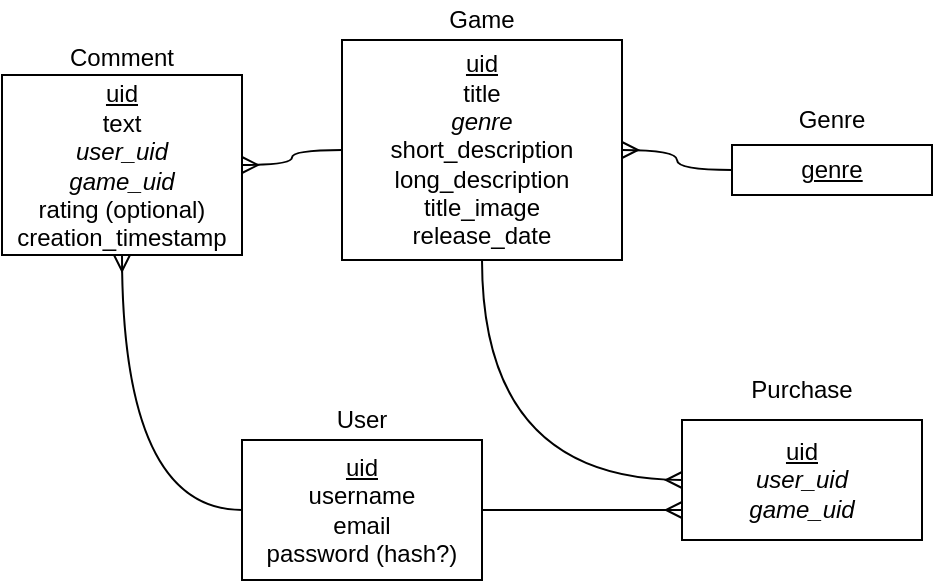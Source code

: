 <mxfile version="16.5.5" type="gitlab">
  <diagram id="98AeZUx9eoN0jFm4MRSi" name="Page-1">
    <mxGraphModel dx="576" dy="353" grid="1" gridSize="10" guides="1" tooltips="1" connect="1" arrows="1" fold="1" page="1" pageScale="1" pageWidth="850" pageHeight="1100" math="0" shadow="0">
      <root>
        <mxCell id="0" />
        <mxCell id="1" parent="0" />
        <mxCell id="fE2hi16gNH1KE3I7vl2e-1" value="&lt;div&gt;&lt;u&gt;uid&lt;/u&gt;&lt;/div&gt;&lt;div&gt;title&lt;/div&gt;&lt;div&gt;&lt;i&gt;genre&lt;/i&gt;&lt;br&gt;&lt;/div&gt;&lt;div&gt;short_description&lt;/div&gt;&lt;div&gt;long_description&lt;/div&gt;&lt;div&gt;title_image&lt;/div&gt;&lt;div&gt;release_date&lt;br&gt;&lt;/div&gt;" style="rounded=0;whiteSpace=wrap;html=1;" parent="1" vertex="1">
          <mxGeometry x="180" y="110" width="140" height="110" as="geometry" />
        </mxCell>
        <mxCell id="fE2hi16gNH1KE3I7vl2e-2" value="Game" style="text;html=1;strokeColor=none;fillColor=none;align=center;verticalAlign=middle;whiteSpace=wrap;rounded=0;" parent="1" vertex="1">
          <mxGeometry x="220" y="90" width="60" height="20" as="geometry" />
        </mxCell>
        <mxCell id="fE2hi16gNH1KE3I7vl2e-4" style="edgeStyle=orthogonalEdgeStyle;orthogonalLoop=1;jettySize=auto;html=1;entryX=1;entryY=0.5;entryDx=0;entryDy=0;endArrow=ERmany;endFill=0;curved=1;" parent="1" source="fE2hi16gNH1KE3I7vl2e-3" target="fE2hi16gNH1KE3I7vl2e-1" edge="1">
          <mxGeometry relative="1" as="geometry" />
        </mxCell>
        <mxCell id="fE2hi16gNH1KE3I7vl2e-3" value="&lt;u&gt;genre&lt;/u&gt;" style="rounded=0;whiteSpace=wrap;html=1;" parent="1" vertex="1">
          <mxGeometry x="375" y="162.5" width="100" height="25" as="geometry" />
        </mxCell>
        <mxCell id="fE2hi16gNH1KE3I7vl2e-5" value="Genre" style="text;html=1;strokeColor=none;fillColor=none;align=center;verticalAlign=middle;whiteSpace=wrap;rounded=0;" parent="1" vertex="1">
          <mxGeometry x="395" y="137.5" width="60" height="25" as="geometry" />
        </mxCell>
        <mxCell id="fE2hi16gNH1KE3I7vl2e-8" value="Comment" style="text;html=1;strokeColor=none;fillColor=none;align=center;verticalAlign=middle;whiteSpace=wrap;rounded=0;" parent="1" vertex="1">
          <mxGeometry x="10" y="110" width="120" height="17.5" as="geometry" />
        </mxCell>
        <mxCell id="EKpzNVYCdqLe2XTEsfji-2" style="edgeStyle=orthogonalEdgeStyle;orthogonalLoop=1;jettySize=auto;html=1;entryX=0;entryY=0.5;entryDx=0;entryDy=0;endArrow=none;endFill=0;curved=1;startArrow=ERmany;startFill=0;" edge="1" parent="1" source="EKpzNVYCdqLe2XTEsfji-1" target="fE2hi16gNH1KE3I7vl2e-1">
          <mxGeometry relative="1" as="geometry" />
        </mxCell>
        <mxCell id="EKpzNVYCdqLe2XTEsfji-12" style="edgeStyle=orthogonalEdgeStyle;curved=1;orthogonalLoop=1;jettySize=auto;html=1;exitX=0.5;exitY=1;exitDx=0;exitDy=0;entryX=0;entryY=0.5;entryDx=0;entryDy=0;startArrow=ERmany;startFill=0;endArrow=none;endFill=0;" edge="1" parent="1" source="EKpzNVYCdqLe2XTEsfji-1" target="EKpzNVYCdqLe2XTEsfji-3">
          <mxGeometry relative="1" as="geometry" />
        </mxCell>
        <mxCell id="EKpzNVYCdqLe2XTEsfji-1" value="&lt;div&gt;&lt;u&gt;uid&lt;/u&gt;&lt;/div&gt;&lt;div&gt;text&lt;/div&gt;&lt;div&gt;&lt;i&gt;user_uid&lt;/i&gt;&lt;br&gt;&lt;/div&gt;&lt;div&gt;&lt;i&gt;game_uid&lt;/i&gt;&lt;/div&gt;&lt;div&gt;rating (optional)&lt;/div&gt;&lt;div&gt;creation_timestamp&lt;br&gt;&lt;/div&gt;" style="rounded=0;whiteSpace=wrap;html=1;" vertex="1" parent="1">
          <mxGeometry x="10" y="127.5" width="120" height="90" as="geometry" />
        </mxCell>
        <mxCell id="EKpzNVYCdqLe2XTEsfji-10" style="edgeStyle=orthogonalEdgeStyle;curved=1;orthogonalLoop=1;jettySize=auto;html=1;entryX=0;entryY=0.75;entryDx=0;entryDy=0;startArrow=none;startFill=0;endArrow=ERmany;endFill=0;" edge="1" parent="1" source="EKpzNVYCdqLe2XTEsfji-3" target="EKpzNVYCdqLe2XTEsfji-4">
          <mxGeometry relative="1" as="geometry" />
        </mxCell>
        <mxCell id="EKpzNVYCdqLe2XTEsfji-3" value="&lt;div&gt;&lt;u&gt;uid&lt;/u&gt;&lt;/div&gt;&lt;div&gt;username&lt;/div&gt;&lt;div&gt;email&lt;/div&gt;&lt;div&gt;password (hash?)&lt;/div&gt;" style="rounded=0;whiteSpace=wrap;html=1;" vertex="1" parent="1">
          <mxGeometry x="130" y="310" width="120" height="70" as="geometry" />
        </mxCell>
        <mxCell id="EKpzNVYCdqLe2XTEsfji-7" style="edgeStyle=orthogonalEdgeStyle;curved=1;orthogonalLoop=1;jettySize=auto;html=1;entryX=0.5;entryY=1;entryDx=0;entryDy=0;startArrow=ERmany;startFill=0;endArrow=none;endFill=0;" edge="1" parent="1" source="EKpzNVYCdqLe2XTEsfji-4" target="fE2hi16gNH1KE3I7vl2e-1">
          <mxGeometry relative="1" as="geometry" />
        </mxCell>
        <mxCell id="EKpzNVYCdqLe2XTEsfji-4" value="&lt;div&gt;&lt;u&gt;uid&lt;/u&gt;&lt;/div&gt;&lt;div&gt;&lt;i&gt;user_uid&lt;/i&gt;&lt;br&gt;&lt;/div&gt;&lt;div&gt;&lt;i&gt;game_uid&lt;/i&gt;&lt;/div&gt;" style="rounded=0;whiteSpace=wrap;html=1;" vertex="1" parent="1">
          <mxGeometry x="350" y="300" width="120" height="60" as="geometry" />
        </mxCell>
        <mxCell id="EKpzNVYCdqLe2XTEsfji-5" value="User" style="text;html=1;strokeColor=none;fillColor=none;align=center;verticalAlign=middle;whiteSpace=wrap;rounded=0;" vertex="1" parent="1">
          <mxGeometry x="160" y="290" width="60" height="20" as="geometry" />
        </mxCell>
        <mxCell id="EKpzNVYCdqLe2XTEsfji-6" value="Purchase" style="text;html=1;strokeColor=none;fillColor=none;align=center;verticalAlign=middle;whiteSpace=wrap;rounded=0;" vertex="1" parent="1">
          <mxGeometry x="380" y="270" width="60" height="30" as="geometry" />
        </mxCell>
      </root>
    </mxGraphModel>
  </diagram>
</mxfile>
